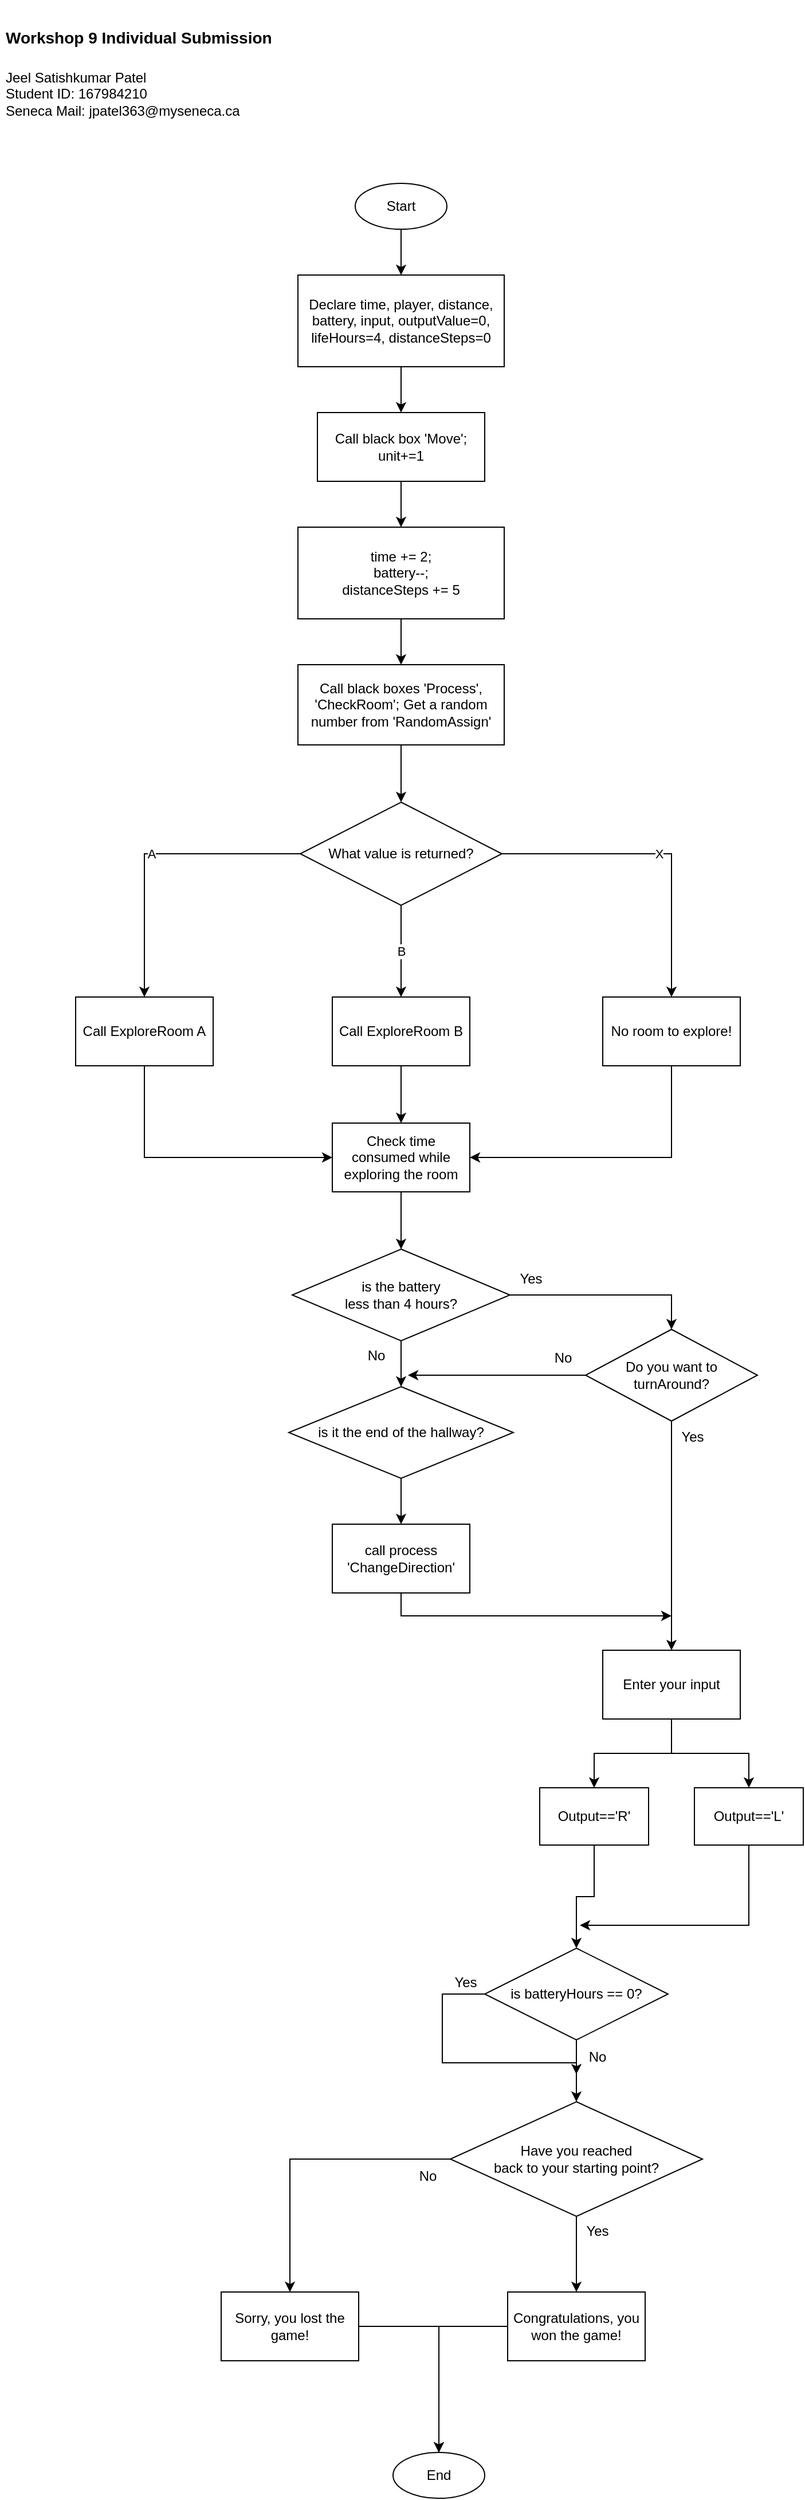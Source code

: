 <mxfile version="20.1.1" type="github">
  <diagram id="oM9Zo1x3iO9PGYnBp63X" name="Page-1">
    <mxGraphModel dx="2170" dy="1195" grid="1" gridSize="10" guides="1" tooltips="1" connect="1" arrows="1" fold="1" page="1" pageScale="1" pageWidth="827" pageHeight="1169" math="0" shadow="0">
      <root>
        <mxCell id="0" />
        <mxCell id="1" parent="0" />
        <mxCell id="coLWPYUIXOKxR95cU1zw-77" value="&lt;h1&gt;&lt;font style=&quot;font-size: 18px;&quot;&gt;&lt;font style=&quot;font-size: 14px;&quot;&gt;Workshop 9 Individual Submission&lt;/font&gt;&lt;br&gt;&lt;/font&gt;&lt;/h1&gt;&lt;div&gt;Jeel Satishkumar Patel&lt;/div&gt;&lt;div&gt;Student ID: 167984210&lt;/div&gt;&lt;div&gt;Seneca Mail: jpatel363@myseneca.ca&lt;br&gt;&lt;/div&gt;" style="text;html=1;strokeColor=none;fillColor=none;spacing=5;spacingTop=-20;whiteSpace=wrap;overflow=hidden;rounded=0;" vertex="1" parent="1">
          <mxGeometry x="30" y="30" width="280" height="100" as="geometry" />
        </mxCell>
        <mxCell id="coLWPYUIXOKxR95cU1zw-78" value="" style="group" vertex="1" connectable="0" parent="1">
          <mxGeometry x="96" y="180" width="635" height="2020" as="geometry" />
        </mxCell>
        <mxCell id="coLWPYUIXOKxR95cU1zw-1" value="&lt;div&gt;Start&lt;/div&gt;" style="ellipse;whiteSpace=wrap;html=1;" vertex="1" parent="coLWPYUIXOKxR95cU1zw-78">
          <mxGeometry x="244" width="80" height="40" as="geometry" />
        </mxCell>
        <mxCell id="coLWPYUIXOKxR95cU1zw-3" value="End" style="ellipse;whiteSpace=wrap;html=1;" vertex="1" parent="coLWPYUIXOKxR95cU1zw-78">
          <mxGeometry x="277" y="1980" width="80" height="40" as="geometry" />
        </mxCell>
        <mxCell id="coLWPYUIXOKxR95cU1zw-4" value="Declare time, player, distance, battery, input, outputValue=0, lifeHours=4, distanceSteps=0" style="rounded=0;whiteSpace=wrap;html=1;" vertex="1" parent="coLWPYUIXOKxR95cU1zw-78">
          <mxGeometry x="194" y="80" width="180" height="80" as="geometry" />
        </mxCell>
        <mxCell id="coLWPYUIXOKxR95cU1zw-67" value="" style="edgeStyle=orthogonalEdgeStyle;rounded=0;orthogonalLoop=1;jettySize=auto;html=1;" edge="1" parent="coLWPYUIXOKxR95cU1zw-78" source="coLWPYUIXOKxR95cU1zw-1" target="coLWPYUIXOKxR95cU1zw-4">
          <mxGeometry relative="1" as="geometry" />
        </mxCell>
        <mxCell id="coLWPYUIXOKxR95cU1zw-5" value="&lt;div&gt;Call black box &#39;Move&#39;;&lt;/div&gt;&lt;div&gt;unit+=1&lt;br&gt;&lt;/div&gt;" style="rounded=0;whiteSpace=wrap;html=1;" vertex="1" parent="coLWPYUIXOKxR95cU1zw-78">
          <mxGeometry x="211" y="200" width="146" height="60" as="geometry" />
        </mxCell>
        <mxCell id="coLWPYUIXOKxR95cU1zw-68" style="edgeStyle=orthogonalEdgeStyle;rounded=0;orthogonalLoop=1;jettySize=auto;html=1;entryX=0.5;entryY=0;entryDx=0;entryDy=0;" edge="1" parent="coLWPYUIXOKxR95cU1zw-78" source="coLWPYUIXOKxR95cU1zw-4" target="coLWPYUIXOKxR95cU1zw-5">
          <mxGeometry relative="1" as="geometry" />
        </mxCell>
        <mxCell id="coLWPYUIXOKxR95cU1zw-6" value="&lt;div&gt;time += 2;&lt;/div&gt;&lt;div&gt;battery--;&lt;/div&gt;&lt;div&gt;distanceSteps += 5&lt;br&gt;&lt;/div&gt;" style="rounded=0;whiteSpace=wrap;html=1;" vertex="1" parent="coLWPYUIXOKxR95cU1zw-78">
          <mxGeometry x="194" y="300" width="180" height="80" as="geometry" />
        </mxCell>
        <mxCell id="coLWPYUIXOKxR95cU1zw-69" style="edgeStyle=orthogonalEdgeStyle;rounded=0;orthogonalLoop=1;jettySize=auto;html=1;entryX=0.5;entryY=0;entryDx=0;entryDy=0;" edge="1" parent="coLWPYUIXOKxR95cU1zw-78" source="coLWPYUIXOKxR95cU1zw-5" target="coLWPYUIXOKxR95cU1zw-6">
          <mxGeometry relative="1" as="geometry" />
        </mxCell>
        <mxCell id="coLWPYUIXOKxR95cU1zw-8" value="Call ExploreRoom A" style="rounded=0;whiteSpace=wrap;html=1;" vertex="1" parent="coLWPYUIXOKxR95cU1zw-78">
          <mxGeometry y="710" width="120" height="60" as="geometry" />
        </mxCell>
        <mxCell id="coLWPYUIXOKxR95cU1zw-9" value="Call ExploreRoom B" style="rounded=0;whiteSpace=wrap;html=1;" vertex="1" parent="coLWPYUIXOKxR95cU1zw-78">
          <mxGeometry x="224" y="710" width="120" height="60" as="geometry" />
        </mxCell>
        <mxCell id="coLWPYUIXOKxR95cU1zw-10" value="No room to explore!" style="rounded=0;whiteSpace=wrap;html=1;" vertex="1" parent="coLWPYUIXOKxR95cU1zw-78">
          <mxGeometry x="460" y="710" width="120" height="60" as="geometry" />
        </mxCell>
        <mxCell id="coLWPYUIXOKxR95cU1zw-11" value="What value is returned?" style="rhombus;whiteSpace=wrap;html=1;" vertex="1" parent="coLWPYUIXOKxR95cU1zw-78">
          <mxGeometry x="196" y="540" width="176" height="90" as="geometry" />
        </mxCell>
        <mxCell id="coLWPYUIXOKxR95cU1zw-71" value="" style="edgeStyle=orthogonalEdgeStyle;rounded=0;orthogonalLoop=1;jettySize=auto;html=1;" edge="1" parent="coLWPYUIXOKxR95cU1zw-78" source="coLWPYUIXOKxR95cU1zw-12" target="coLWPYUIXOKxR95cU1zw-11">
          <mxGeometry relative="1" as="geometry" />
        </mxCell>
        <mxCell id="coLWPYUIXOKxR95cU1zw-12" value="&lt;div&gt;Call black boxes &#39;Process&#39;,&lt;/div&gt;&lt;div&gt;&#39;CheckRoom&#39;; Get a random number from &#39;RandomAssign&#39;&lt;/div&gt;" style="rounded=0;whiteSpace=wrap;html=1;" vertex="1" parent="coLWPYUIXOKxR95cU1zw-78">
          <mxGeometry x="194" y="420" width="180" height="70" as="geometry" />
        </mxCell>
        <mxCell id="coLWPYUIXOKxR95cU1zw-70" style="edgeStyle=orthogonalEdgeStyle;rounded=0;orthogonalLoop=1;jettySize=auto;html=1;entryX=0.5;entryY=0;entryDx=0;entryDy=0;" edge="1" parent="coLWPYUIXOKxR95cU1zw-78" source="coLWPYUIXOKxR95cU1zw-6" target="coLWPYUIXOKxR95cU1zw-12">
          <mxGeometry relative="1" as="geometry" />
        </mxCell>
        <mxCell id="coLWPYUIXOKxR95cU1zw-19" value="" style="endArrow=classic;html=1;rounded=0;exitX=0;exitY=0.5;exitDx=0;exitDy=0;entryX=0.5;entryY=0;entryDx=0;entryDy=0;" edge="1" parent="coLWPYUIXOKxR95cU1zw-78" source="coLWPYUIXOKxR95cU1zw-11" target="coLWPYUIXOKxR95cU1zw-8">
          <mxGeometry relative="1" as="geometry">
            <mxPoint x="230" y="640" as="sourcePoint" />
            <mxPoint x="330" y="640" as="targetPoint" />
            <Array as="points">
              <mxPoint x="60" y="585" />
            </Array>
          </mxGeometry>
        </mxCell>
        <mxCell id="coLWPYUIXOKxR95cU1zw-20" value="A" style="edgeLabel;resizable=0;html=1;align=center;verticalAlign=middle;" connectable="0" vertex="1" parent="coLWPYUIXOKxR95cU1zw-19">
          <mxGeometry relative="1" as="geometry" />
        </mxCell>
        <mxCell id="coLWPYUIXOKxR95cU1zw-21" value="" style="endArrow=classic;html=1;rounded=0;exitX=0.5;exitY=1;exitDx=0;exitDy=0;entryX=0.5;entryY=0;entryDx=0;entryDy=0;" edge="1" parent="coLWPYUIXOKxR95cU1zw-78" source="coLWPYUIXOKxR95cU1zw-11" target="coLWPYUIXOKxR95cU1zw-9">
          <mxGeometry relative="1" as="geometry">
            <mxPoint x="230" y="640" as="sourcePoint" />
            <mxPoint x="330" y="640" as="targetPoint" />
          </mxGeometry>
        </mxCell>
        <mxCell id="coLWPYUIXOKxR95cU1zw-22" value="B" style="edgeLabel;resizable=0;html=1;align=center;verticalAlign=middle;" connectable="0" vertex="1" parent="coLWPYUIXOKxR95cU1zw-21">
          <mxGeometry relative="1" as="geometry" />
        </mxCell>
        <mxCell id="coLWPYUIXOKxR95cU1zw-23" value="X" style="endArrow=classic;html=1;rounded=0;exitX=1;exitY=0.5;exitDx=0;exitDy=0;entryX=0.5;entryY=0;entryDx=0;entryDy=0;" edge="1" parent="coLWPYUIXOKxR95cU1zw-78" source="coLWPYUIXOKxR95cU1zw-11" target="coLWPYUIXOKxR95cU1zw-10">
          <mxGeometry relative="1" as="geometry">
            <mxPoint x="230" y="640" as="sourcePoint" />
            <mxPoint x="330" y="640" as="targetPoint" />
            <Array as="points">
              <mxPoint x="520" y="585" />
            </Array>
          </mxGeometry>
        </mxCell>
        <mxCell id="coLWPYUIXOKxR95cU1zw-24" value="X" style="edgeLabel;resizable=0;html=1;align=center;verticalAlign=middle;" connectable="0" vertex="1" parent="coLWPYUIXOKxR95cU1zw-23">
          <mxGeometry relative="1" as="geometry" />
        </mxCell>
        <mxCell id="coLWPYUIXOKxR95cU1zw-25" value="Check time consumed while exploring the room" style="rounded=0;whiteSpace=wrap;html=1;" vertex="1" parent="coLWPYUIXOKxR95cU1zw-78">
          <mxGeometry x="224" y="820" width="120" height="60" as="geometry" />
        </mxCell>
        <mxCell id="coLWPYUIXOKxR95cU1zw-28" style="edgeStyle=orthogonalEdgeStyle;rounded=0;orthogonalLoop=1;jettySize=auto;html=1;entryX=0;entryY=0.5;entryDx=0;entryDy=0;" edge="1" parent="coLWPYUIXOKxR95cU1zw-78" source="coLWPYUIXOKxR95cU1zw-8" target="coLWPYUIXOKxR95cU1zw-25">
          <mxGeometry relative="1" as="geometry">
            <Array as="points">
              <mxPoint x="60" y="850" />
            </Array>
          </mxGeometry>
        </mxCell>
        <mxCell id="coLWPYUIXOKxR95cU1zw-26" style="edgeStyle=orthogonalEdgeStyle;rounded=0;orthogonalLoop=1;jettySize=auto;html=1;entryX=0.5;entryY=0;entryDx=0;entryDy=0;" edge="1" parent="coLWPYUIXOKxR95cU1zw-78" source="coLWPYUIXOKxR95cU1zw-9" target="coLWPYUIXOKxR95cU1zw-25">
          <mxGeometry relative="1" as="geometry" />
        </mxCell>
        <mxCell id="coLWPYUIXOKxR95cU1zw-29" value="is it the end of the hallway?" style="rhombus;whiteSpace=wrap;html=1;" vertex="1" parent="coLWPYUIXOKxR95cU1zw-78">
          <mxGeometry x="186" y="1050" width="196" height="80" as="geometry" />
        </mxCell>
        <mxCell id="coLWPYUIXOKxR95cU1zw-27" style="edgeStyle=orthogonalEdgeStyle;rounded=0;orthogonalLoop=1;jettySize=auto;html=1;entryX=1;entryY=0.5;entryDx=0;entryDy=0;" edge="1" parent="coLWPYUIXOKxR95cU1zw-78" source="coLWPYUIXOKxR95cU1zw-10" target="coLWPYUIXOKxR95cU1zw-25">
          <mxGeometry relative="1" as="geometry">
            <Array as="points">
              <mxPoint x="520" y="850" />
            </Array>
          </mxGeometry>
        </mxCell>
        <mxCell id="coLWPYUIXOKxR95cU1zw-51" style="edgeStyle=orthogonalEdgeStyle;rounded=0;orthogonalLoop=1;jettySize=auto;html=1;" edge="1" parent="coLWPYUIXOKxR95cU1zw-78" source="coLWPYUIXOKxR95cU1zw-31">
          <mxGeometry relative="1" as="geometry">
            <mxPoint x="520" y="1250" as="targetPoint" />
            <Array as="points">
              <mxPoint x="284" y="1250" />
            </Array>
          </mxGeometry>
        </mxCell>
        <mxCell id="coLWPYUIXOKxR95cU1zw-31" value="call process &#39;ChangeDirection&#39;" style="rounded=0;whiteSpace=wrap;html=1;" vertex="1" parent="coLWPYUIXOKxR95cU1zw-78">
          <mxGeometry x="224" y="1170" width="120" height="60" as="geometry" />
        </mxCell>
        <mxCell id="coLWPYUIXOKxR95cU1zw-35" style="edgeStyle=orthogonalEdgeStyle;rounded=0;orthogonalLoop=1;jettySize=auto;html=1;entryX=0.5;entryY=0;entryDx=0;entryDy=0;" edge="1" parent="coLWPYUIXOKxR95cU1zw-78" source="coLWPYUIXOKxR95cU1zw-34" target="coLWPYUIXOKxR95cU1zw-29">
          <mxGeometry relative="1" as="geometry" />
        </mxCell>
        <mxCell id="coLWPYUIXOKxR95cU1zw-34" value="&lt;div&gt;is the battery&lt;/div&gt;&lt;div&gt;less than 4 hours?&lt;/div&gt;" style="rhombus;whiteSpace=wrap;html=1;" vertex="1" parent="coLWPYUIXOKxR95cU1zw-78">
          <mxGeometry x="189" y="930" width="190" height="80" as="geometry" />
        </mxCell>
        <mxCell id="coLWPYUIXOKxR95cU1zw-32" style="edgeStyle=orthogonalEdgeStyle;rounded=0;orthogonalLoop=1;jettySize=auto;html=1;entryX=0.5;entryY=0;entryDx=0;entryDy=0;" edge="1" parent="coLWPYUIXOKxR95cU1zw-78" source="coLWPYUIXOKxR95cU1zw-29" target="coLWPYUIXOKxR95cU1zw-31">
          <mxGeometry relative="1" as="geometry" />
        </mxCell>
        <mxCell id="coLWPYUIXOKxR95cU1zw-36" value="No" style="text;html=1;align=center;verticalAlign=middle;resizable=0;points=[];autosize=1;strokeColor=none;fillColor=none;" vertex="1" parent="coLWPYUIXOKxR95cU1zw-78">
          <mxGeometry x="242" y="1008" width="40" height="30" as="geometry" />
        </mxCell>
        <mxCell id="coLWPYUIXOKxR95cU1zw-43" style="edgeStyle=orthogonalEdgeStyle;rounded=0;orthogonalLoop=1;jettySize=auto;html=1;" edge="1" parent="coLWPYUIXOKxR95cU1zw-78" source="coLWPYUIXOKxR95cU1zw-37">
          <mxGeometry relative="1" as="geometry">
            <mxPoint x="290" y="1040" as="targetPoint" />
          </mxGeometry>
        </mxCell>
        <mxCell id="coLWPYUIXOKxR95cU1zw-37" value="Do you want to turnAround?" style="rhombus;whiteSpace=wrap;html=1;" vertex="1" parent="coLWPYUIXOKxR95cU1zw-78">
          <mxGeometry x="445" y="1000" width="150" height="80" as="geometry" />
        </mxCell>
        <mxCell id="coLWPYUIXOKxR95cU1zw-72" value="" style="edgeStyle=orthogonalEdgeStyle;rounded=0;orthogonalLoop=1;jettySize=auto;html=1;" edge="1" parent="coLWPYUIXOKxR95cU1zw-78" source="coLWPYUIXOKxR95cU1zw-25" target="coLWPYUIXOKxR95cU1zw-34">
          <mxGeometry relative="1" as="geometry" />
        </mxCell>
        <mxCell id="coLWPYUIXOKxR95cU1zw-44" value="No" style="text;html=1;align=center;verticalAlign=middle;resizable=0;points=[];autosize=1;strokeColor=none;fillColor=none;" vertex="1" parent="coLWPYUIXOKxR95cU1zw-78">
          <mxGeometry x="405" y="1010" width="40" height="30" as="geometry" />
        </mxCell>
        <mxCell id="coLWPYUIXOKxR95cU1zw-45" value="Enter your input" style="rounded=0;whiteSpace=wrap;html=1;" vertex="1" parent="coLWPYUIXOKxR95cU1zw-78">
          <mxGeometry x="460" y="1280" width="120" height="60" as="geometry" />
        </mxCell>
        <mxCell id="coLWPYUIXOKxR95cU1zw-41" style="edgeStyle=orthogonalEdgeStyle;rounded=0;orthogonalLoop=1;jettySize=auto;html=1;entryX=0.5;entryY=0;entryDx=0;entryDy=0;" edge="1" parent="coLWPYUIXOKxR95cU1zw-78" source="coLWPYUIXOKxR95cU1zw-34" target="coLWPYUIXOKxR95cU1zw-37">
          <mxGeometry relative="1" as="geometry" />
        </mxCell>
        <mxCell id="coLWPYUIXOKxR95cU1zw-50" style="edgeStyle=orthogonalEdgeStyle;rounded=0;orthogonalLoop=1;jettySize=auto;html=1;entryX=0.5;entryY=0;entryDx=0;entryDy=0;" edge="1" parent="coLWPYUIXOKxR95cU1zw-78" source="coLWPYUIXOKxR95cU1zw-37" target="coLWPYUIXOKxR95cU1zw-45">
          <mxGeometry relative="1" as="geometry" />
        </mxCell>
        <mxCell id="coLWPYUIXOKxR95cU1zw-46" value="Output==&#39;R&#39;" style="rounded=0;whiteSpace=wrap;html=1;" vertex="1" parent="coLWPYUIXOKxR95cU1zw-78">
          <mxGeometry x="405" y="1400" width="95" height="50" as="geometry" />
        </mxCell>
        <mxCell id="coLWPYUIXOKxR95cU1zw-48" style="edgeStyle=orthogonalEdgeStyle;rounded=0;orthogonalLoop=1;jettySize=auto;html=1;entryX=0.5;entryY=0;entryDx=0;entryDy=0;" edge="1" parent="coLWPYUIXOKxR95cU1zw-78" source="coLWPYUIXOKxR95cU1zw-45" target="coLWPYUIXOKxR95cU1zw-46">
          <mxGeometry relative="1" as="geometry" />
        </mxCell>
        <mxCell id="coLWPYUIXOKxR95cU1zw-54" style="edgeStyle=orthogonalEdgeStyle;rounded=0;orthogonalLoop=1;jettySize=auto;html=1;" edge="1" parent="coLWPYUIXOKxR95cU1zw-78" source="coLWPYUIXOKxR95cU1zw-47">
          <mxGeometry relative="1" as="geometry">
            <mxPoint x="440" y="1520" as="targetPoint" />
            <Array as="points">
              <mxPoint x="587" y="1520" />
            </Array>
          </mxGeometry>
        </mxCell>
        <mxCell id="coLWPYUIXOKxR95cU1zw-47" value="Output==&#39;L&#39;" style="rounded=0;whiteSpace=wrap;html=1;" vertex="1" parent="coLWPYUIXOKxR95cU1zw-78">
          <mxGeometry x="540" y="1400" width="95" height="50" as="geometry" />
        </mxCell>
        <mxCell id="coLWPYUIXOKxR95cU1zw-58" style="edgeStyle=orthogonalEdgeStyle;rounded=0;orthogonalLoop=1;jettySize=auto;html=1;" edge="1" parent="coLWPYUIXOKxR95cU1zw-78" source="coLWPYUIXOKxR95cU1zw-52">
          <mxGeometry relative="1" as="geometry">
            <mxPoint x="437.0" y="1650" as="targetPoint" />
            <Array as="points">
              <mxPoint x="320" y="1580" />
              <mxPoint x="320" y="1640" />
              <mxPoint x="437" y="1640" />
            </Array>
          </mxGeometry>
        </mxCell>
        <mxCell id="coLWPYUIXOKxR95cU1zw-52" value="is batteryHours == 0?" style="rhombus;whiteSpace=wrap;html=1;" vertex="1" parent="coLWPYUIXOKxR95cU1zw-78">
          <mxGeometry x="357" y="1540" width="160" height="80" as="geometry" />
        </mxCell>
        <mxCell id="coLWPYUIXOKxR95cU1zw-49" style="edgeStyle=orthogonalEdgeStyle;rounded=0;orthogonalLoop=1;jettySize=auto;html=1;entryX=0.5;entryY=0;entryDx=0;entryDy=0;" edge="1" parent="coLWPYUIXOKxR95cU1zw-78" source="coLWPYUIXOKxR95cU1zw-45" target="coLWPYUIXOKxR95cU1zw-47">
          <mxGeometry relative="1" as="geometry" />
        </mxCell>
        <mxCell id="coLWPYUIXOKxR95cU1zw-55" value="&lt;div&gt;Have you reached&lt;/div&gt;&lt;div&gt;back to your starting point?&lt;/div&gt;" style="rhombus;whiteSpace=wrap;html=1;" vertex="1" parent="coLWPYUIXOKxR95cU1zw-78">
          <mxGeometry x="327" y="1674" width="220" height="100" as="geometry" />
        </mxCell>
        <mxCell id="coLWPYUIXOKxR95cU1zw-53" style="edgeStyle=orthogonalEdgeStyle;rounded=0;orthogonalLoop=1;jettySize=auto;html=1;entryX=0.5;entryY=0;entryDx=0;entryDy=0;" edge="1" parent="coLWPYUIXOKxR95cU1zw-78" source="coLWPYUIXOKxR95cU1zw-46" target="coLWPYUIXOKxR95cU1zw-52">
          <mxGeometry relative="1" as="geometry" />
        </mxCell>
        <mxCell id="coLWPYUIXOKxR95cU1zw-56" style="edgeStyle=orthogonalEdgeStyle;rounded=0;orthogonalLoop=1;jettySize=auto;html=1;entryX=0.5;entryY=0;entryDx=0;entryDy=0;" edge="1" parent="coLWPYUIXOKxR95cU1zw-78" source="coLWPYUIXOKxR95cU1zw-52" target="coLWPYUIXOKxR95cU1zw-55">
          <mxGeometry relative="1" as="geometry" />
        </mxCell>
        <mxCell id="coLWPYUIXOKxR95cU1zw-66" style="edgeStyle=orthogonalEdgeStyle;rounded=0;orthogonalLoop=1;jettySize=auto;html=1;entryX=0.5;entryY=0;entryDx=0;entryDy=0;" edge="1" parent="coLWPYUIXOKxR95cU1zw-78" source="coLWPYUIXOKxR95cU1zw-59" target="coLWPYUIXOKxR95cU1zw-3">
          <mxGeometry relative="1" as="geometry" />
        </mxCell>
        <mxCell id="coLWPYUIXOKxR95cU1zw-59" value="Congratulations, you won the game!" style="rounded=0;whiteSpace=wrap;html=1;" vertex="1" parent="coLWPYUIXOKxR95cU1zw-78">
          <mxGeometry x="377" y="1840" width="120" height="60" as="geometry" />
        </mxCell>
        <mxCell id="coLWPYUIXOKxR95cU1zw-65" style="edgeStyle=orthogonalEdgeStyle;rounded=0;orthogonalLoop=1;jettySize=auto;html=1;entryX=0.5;entryY=0;entryDx=0;entryDy=0;" edge="1" parent="coLWPYUIXOKxR95cU1zw-78" source="coLWPYUIXOKxR95cU1zw-60" target="coLWPYUIXOKxR95cU1zw-3">
          <mxGeometry relative="1" as="geometry" />
        </mxCell>
        <mxCell id="coLWPYUIXOKxR95cU1zw-60" value="Sorry, you lost the game!" style="rounded=0;whiteSpace=wrap;html=1;" vertex="1" parent="coLWPYUIXOKxR95cU1zw-78">
          <mxGeometry x="127" y="1840" width="120" height="60" as="geometry" />
        </mxCell>
        <mxCell id="coLWPYUIXOKxR95cU1zw-63" value="Yes" style="text;html=1;align=center;verticalAlign=middle;resizable=0;points=[];autosize=1;strokeColor=none;fillColor=none;" vertex="1" parent="coLWPYUIXOKxR95cU1zw-78">
          <mxGeometry x="435" y="1772" width="40" height="30" as="geometry" />
        </mxCell>
        <mxCell id="coLWPYUIXOKxR95cU1zw-64" value="No" style="text;html=1;align=center;verticalAlign=middle;resizable=0;points=[];autosize=1;strokeColor=none;fillColor=none;" vertex="1" parent="coLWPYUIXOKxR95cU1zw-78">
          <mxGeometry x="287" y="1724" width="40" height="30" as="geometry" />
        </mxCell>
        <mxCell id="coLWPYUIXOKxR95cU1zw-73" value="Yes" style="text;html=1;align=center;verticalAlign=middle;resizable=0;points=[];autosize=1;strokeColor=none;fillColor=none;" vertex="1" parent="coLWPYUIXOKxR95cU1zw-78">
          <mxGeometry x="320" y="1555" width="40" height="30" as="geometry" />
        </mxCell>
        <mxCell id="coLWPYUIXOKxR95cU1zw-74" value="No" style="text;html=1;align=center;verticalAlign=middle;resizable=0;points=[];autosize=1;strokeColor=none;fillColor=none;" vertex="1" parent="coLWPYUIXOKxR95cU1zw-78">
          <mxGeometry x="435" y="1620" width="40" height="30" as="geometry" />
        </mxCell>
        <mxCell id="coLWPYUIXOKxR95cU1zw-75" value="Yes" style="text;html=1;align=center;verticalAlign=middle;resizable=0;points=[];autosize=1;strokeColor=none;fillColor=none;" vertex="1" parent="coLWPYUIXOKxR95cU1zw-78">
          <mxGeometry x="377" y="941" width="40" height="30" as="geometry" />
        </mxCell>
        <mxCell id="coLWPYUIXOKxR95cU1zw-76" value="Yes" style="text;html=1;align=center;verticalAlign=middle;resizable=0;points=[];autosize=1;strokeColor=none;fillColor=none;" vertex="1" parent="coLWPYUIXOKxR95cU1zw-78">
          <mxGeometry x="518" y="1079" width="40" height="30" as="geometry" />
        </mxCell>
        <mxCell id="coLWPYUIXOKxR95cU1zw-62" style="edgeStyle=orthogonalEdgeStyle;rounded=0;orthogonalLoop=1;jettySize=auto;html=1;entryX=0.5;entryY=0;entryDx=0;entryDy=0;" edge="1" parent="coLWPYUIXOKxR95cU1zw-78" source="coLWPYUIXOKxR95cU1zw-55" target="coLWPYUIXOKxR95cU1zw-59">
          <mxGeometry relative="1" as="geometry" />
        </mxCell>
        <mxCell id="coLWPYUIXOKxR95cU1zw-61" style="edgeStyle=orthogonalEdgeStyle;rounded=0;orthogonalLoop=1;jettySize=auto;html=1;entryX=0.5;entryY=0;entryDx=0;entryDy=0;" edge="1" parent="coLWPYUIXOKxR95cU1zw-78" source="coLWPYUIXOKxR95cU1zw-55" target="coLWPYUIXOKxR95cU1zw-60">
          <mxGeometry relative="1" as="geometry" />
        </mxCell>
      </root>
    </mxGraphModel>
  </diagram>
</mxfile>
